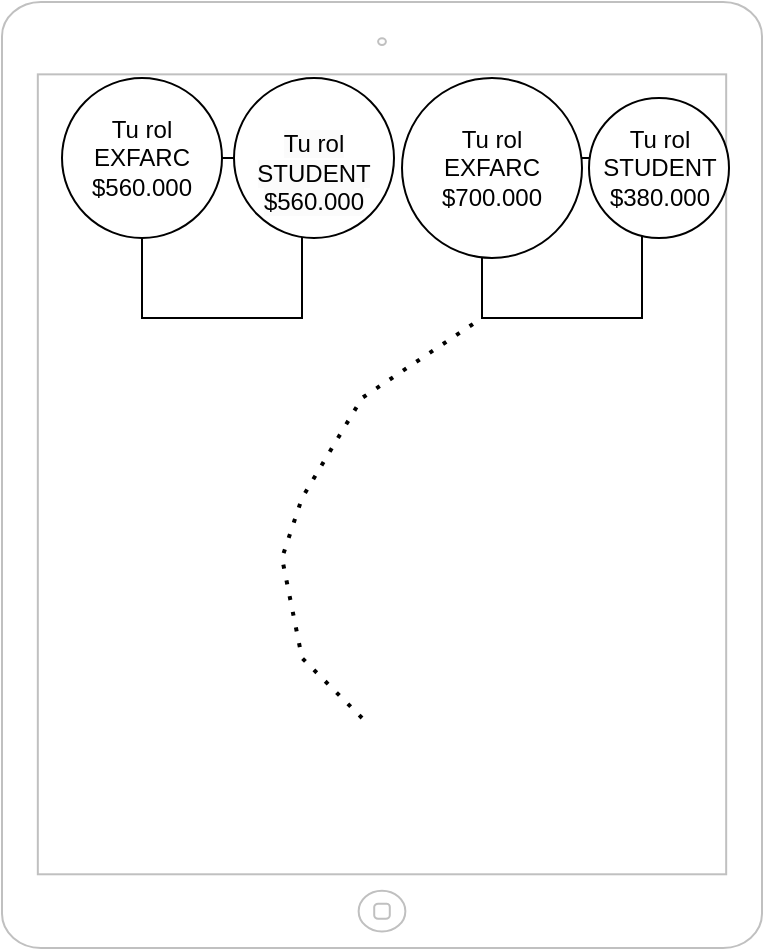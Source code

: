 <mxfile version="21.0.2" type="github">
  <diagram name="Página-1" id="-zt2QIk4jjoxiTvjp5pI">
    <mxGraphModel dx="1318" dy="465" grid="1" gridSize="10" guides="1" tooltips="1" connect="1" arrows="1" fold="1" page="1" pageScale="1" pageWidth="827" pageHeight="1169" math="0" shadow="0">
      <root>
        <mxCell id="0" />
        <mxCell id="1" parent="0" />
        <mxCell id="wXMD94sGe2Zew7ENMtz1-2" value="" style="html=1;verticalLabelPosition=bottom;labelBackgroundColor=#ffffff;verticalAlign=top;shadow=0;dashed=0;strokeWidth=1;shape=mxgraph.ios7.misc.ipad10inch;strokeColor=#c0c0c0;" vertex="1" parent="1">
          <mxGeometry x="50" y="112" width="380" height="473" as="geometry" />
        </mxCell>
        <mxCell id="wXMD94sGe2Zew7ENMtz1-1" value="" style="shape=image;html=1;verticalAlign=top;verticalLabelPosition=bottom;labelBackgroundColor=#ffffff;imageAspect=0;aspect=fixed;image=https://cdn4.iconfinder.com/data/icons/evil-icons-user-interface/64/finger-128.png" vertex="1" parent="1">
          <mxGeometry x="176" y="440" width="128" height="128" as="geometry" />
        </mxCell>
        <mxCell id="wXMD94sGe2Zew7ENMtz1-7" value="" style="whiteSpace=wrap;html=1;aspect=fixed;" vertex="1" parent="1">
          <mxGeometry x="120" y="190" width="80" height="80" as="geometry" />
        </mxCell>
        <mxCell id="wXMD94sGe2Zew7ENMtz1-11" value="Tu rol&lt;br&gt;EXFARC&lt;br&gt;$560.000" style="ellipse;whiteSpace=wrap;html=1;aspect=fixed;" vertex="1" parent="1">
          <mxGeometry x="80" y="150" width="80" height="80" as="geometry" />
        </mxCell>
        <mxCell id="wXMD94sGe2Zew7ENMtz1-15" value="" style="whiteSpace=wrap;html=1;aspect=fixed;" vertex="1" parent="1">
          <mxGeometry x="290" y="190" width="80" height="80" as="geometry" />
        </mxCell>
        <mxCell id="wXMD94sGe2Zew7ENMtz1-5" value="" style="endArrow=none;dashed=1;html=1;dashPattern=1 3;strokeWidth=2;rounded=0;" edge="1" parent="1" target="wXMD94sGe2Zew7ENMtz1-15">
          <mxGeometry width="50" height="50" relative="1" as="geometry">
            <mxPoint x="230" y="470" as="sourcePoint" />
            <mxPoint x="320" y="290" as="targetPoint" />
            <Array as="points">
              <mxPoint x="200" y="440" />
              <mxPoint x="190" y="390" />
              <mxPoint x="200" y="360" />
              <mxPoint x="230" y="310" />
              <mxPoint x="290" y="270" />
            </Array>
          </mxGeometry>
        </mxCell>
        <mxCell id="wXMD94sGe2Zew7ENMtz1-12" value="&lt;br&gt;&lt;span style=&quot;color: rgb(0, 0, 0); font-family: Helvetica; font-size: 12px; font-style: normal; font-variant-ligatures: normal; font-variant-caps: normal; font-weight: 400; letter-spacing: normal; orphans: 2; text-align: center; text-indent: 0px; text-transform: none; widows: 2; word-spacing: 0px; -webkit-text-stroke-width: 0px; background-color: rgb(251, 251, 251); text-decoration-thickness: initial; text-decoration-style: initial; text-decoration-color: initial; float: none; display: inline !important;&quot;&gt;Tu rol&lt;/span&gt;&lt;br style=&quot;border-color: var(--border-color); color: rgb(0, 0, 0); font-family: Helvetica; font-size: 12px; font-style: normal; font-variant-ligatures: normal; font-variant-caps: normal; font-weight: 400; letter-spacing: normal; orphans: 2; text-align: center; text-indent: 0px; text-transform: none; widows: 2; word-spacing: 0px; -webkit-text-stroke-width: 0px; background-color: rgb(251, 251, 251); text-decoration-thickness: initial; text-decoration-style: initial; text-decoration-color: initial;&quot;&gt;&lt;span style=&quot;color: rgb(0, 0, 0); font-family: Helvetica; font-size: 12px; font-style: normal; font-variant-ligatures: normal; font-variant-caps: normal; font-weight: 400; letter-spacing: normal; orphans: 2; text-align: center; text-indent: 0px; text-transform: none; widows: 2; word-spacing: 0px; -webkit-text-stroke-width: 0px; background-color: rgb(251, 251, 251); text-decoration-thickness: initial; text-decoration-style: initial; text-decoration-color: initial; float: none; display: inline !important;&quot;&gt;STUDENT&lt;br&gt;$560.000&lt;/span&gt;" style="ellipse;whiteSpace=wrap;html=1;aspect=fixed;" vertex="1" parent="1">
          <mxGeometry x="166" y="150" width="80" height="80" as="geometry" />
        </mxCell>
        <mxCell id="wXMD94sGe2Zew7ENMtz1-13" value="Tu rol&lt;br style=&quot;border-color: var(--border-color);&quot;&gt;EXFARC&lt;br&gt;$700.000" style="ellipse;whiteSpace=wrap;html=1;aspect=fixed;" vertex="1" parent="1">
          <mxGeometry x="250" y="150" width="90" height="90" as="geometry" />
        </mxCell>
        <mxCell id="wXMD94sGe2Zew7ENMtz1-14" value="Tu rol&lt;br style=&quot;border-color: var(--border-color);&quot;&gt;STUDENT&lt;br style=&quot;border-color: var(--border-color);&quot;&gt;$380.000" style="ellipse;whiteSpace=wrap;html=1;aspect=fixed;" vertex="1" parent="1">
          <mxGeometry x="343.5" y="160" width="70" height="70" as="geometry" />
        </mxCell>
      </root>
    </mxGraphModel>
  </diagram>
</mxfile>

